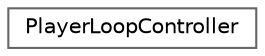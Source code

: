 digraph "类继承关系图"
{
 // LATEX_PDF_SIZE
  bgcolor="transparent";
  edge [fontname=Helvetica,fontsize=10,labelfontname=Helvetica,labelfontsize=10];
  node [fontname=Helvetica,fontsize=10,shape=box,height=0.2,width=0.4];
  rankdir="LR";
  Node0 [id="Node000000",label="PlayerLoopController",height=0.2,width=0.4,color="grey40", fillcolor="white", style="filled",URL="$class_player_loop_controller.html",tooltip=" "];
}
